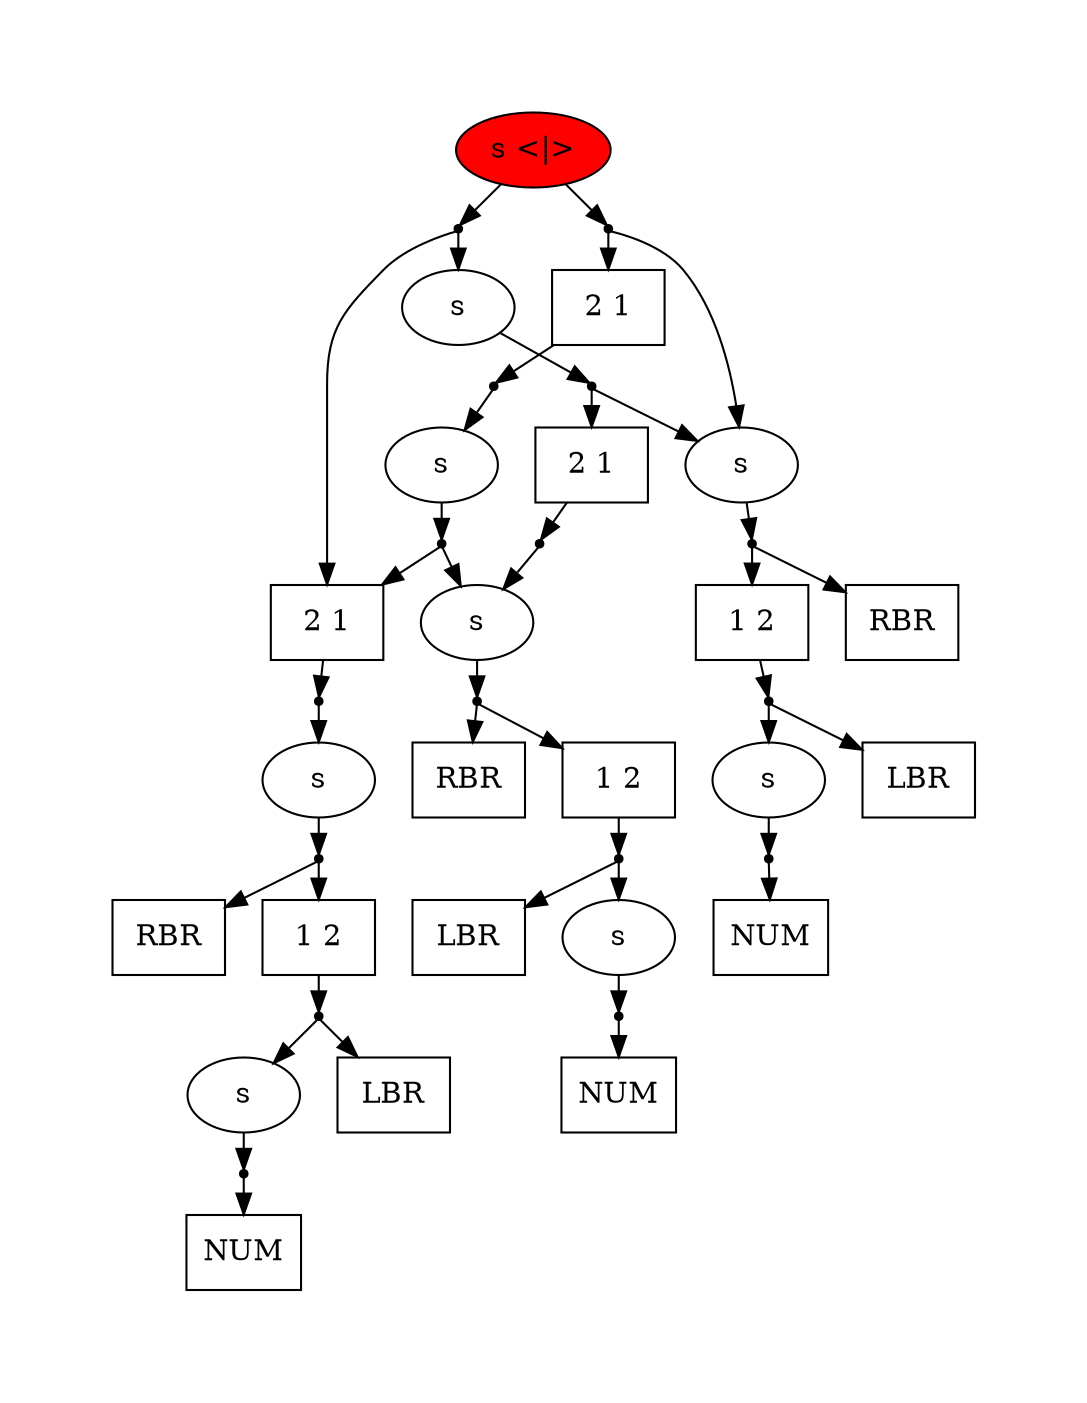digraph AST {
    graph [pad=".75", ranksep="0.25", nodesep="0.25"];
    //edge [minlen="0.5"]
    6 [label="s <|>",style="filled",fillcolor=red,shape=oval]
    7 [label="",shape=point]
    6 -> 7 [label=""]
    8 [label="",shape=point]
    6 -> 8 [label=""]
    9 [label="2 1",shape=box]
    7 -> 9 [label=""]
    10 [label="s",shape=oval]
    7 -> 10 [label=""]
    11 [label="2 1",shape=box]
    8 -> 11 [label=""]
    12 [label="s",shape=oval]
    8 -> 12 [label=""]
    13 [label="",shape=point]
    9 -> 13 [label=""]
    14 [label="",shape=point]
    10 -> 14 [label=""]
    15 [label="",shape=point]
    11 -> 15 [label=""]
    16 [label="",shape=point]
    12 -> 16 [label=""]
    17 [label="s",shape=oval]
    13 -> 17 [label=""]
    18 [label="1 2",shape=box]
    14 -> 18 [label=""]
    19 [label="RBR",shape=box]
    14 -> 19 [label=""]
    20 [label="s",shape=oval]
    15 -> 20 [label=""]
    21 [label="2 1",shape=box]
    16 -> 21 [label=""]
    16 -> 10 [label=""]
    22 [label="",shape=point]
    17 -> 22 [label=""]
    23 [label="",shape=point]
    18 -> 23 [label=""]
    24 [label="",shape=point]
    20 -> 24 [label=""]
    25 [label="",shape=point]
    21 -> 25 [label=""]
    22 -> 11 [label=""]
    26 [label="s",shape=oval]
    22 -> 26 [label=""]
    27 [label="LBR",shape=box]
    23 -> 27 [label=""]
    28 [label="s",shape=oval]
    23 -> 28 [label=""]
    29 [label="1 2",shape=box]
    24 -> 29 [label=""]
    30 [label="RBR",shape=box]
    24 -> 30 [label=""]
    25 -> 26 [label=""]
    31 [label="",shape=point]
    26 -> 31 [label=""]
    32 [label="",shape=point]
    28 -> 32 [label=""]
    33 [label="",shape=point]
    29 -> 33 [label=""]
    34 [label="1 2",shape=box]
    31 -> 34 [label=""]
    35 [label="RBR",shape=box]
    31 -> 35 [label=""]
    36 [label="NUM",shape=box]
    32 -> 36 [label=""]
    37 [label="LBR",shape=box]
    33 -> 37 [label=""]
    38 [label="s",shape=oval]
    33 -> 38 [label=""]
    39 [label="",shape=point]
    34 -> 39 [label=""]
    40 [label="",shape=point]
    38 -> 40 [label=""]
    41 [label="LBR",shape=box]
    39 -> 41 [label=""]
    42 [label="s",shape=oval]
    39 -> 42 [label=""]
    43 [label="NUM",shape=box]
    40 -> 43 [label=""]
    44 [label="",shape=point]
    42 -> 44 [label=""]
    45 [label="NUM",shape=box]
    44 -> 45 [label=""]
}
